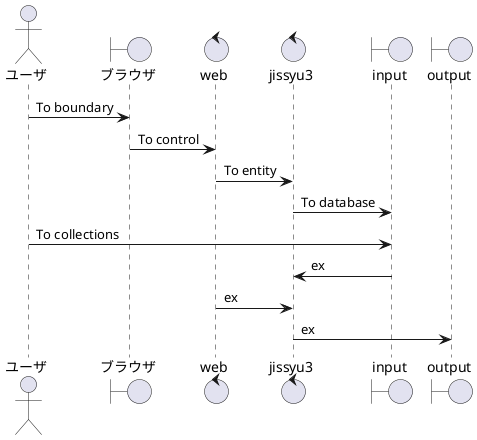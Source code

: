 @startuml test2
actor ユーザ
boundary ブラウザ
control web
control jissyu3
boundary input
boundary output

ユーザ -> ブラウザ : To boundary
ブラウザ -> web : To control
web -> jissyu3 : To entity
jissyu3 -> input : To database
ユーザ -> input : To collections
input -> jissyu3 : ex
web -> jissyu3 : ex
jissyu3 -> output : ex

@enduml